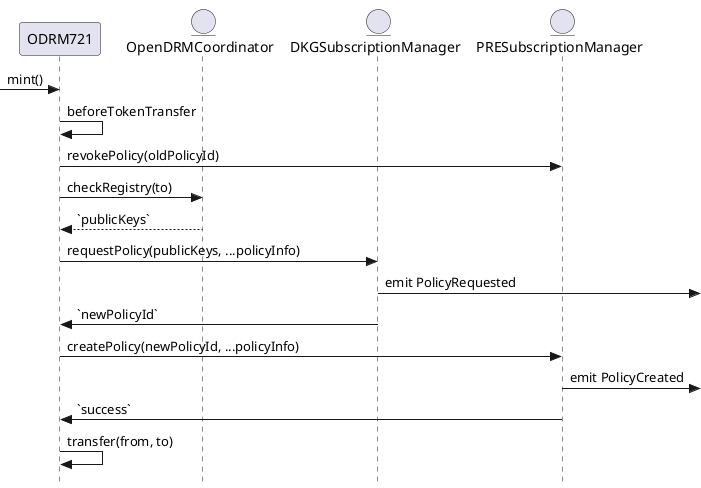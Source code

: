 @startuml

skinparam Style strictuml

participant ODRM721
entity OpenDRMCoordinator as Coord
entity DKGSubscriptionManager as DKG
entity PRESubscriptionManager as PRE

[-> ODRM721 : mint()
ODRM721 -> ODRM721 : beforeTokenTransfer

ODRM721 -> PRE : revokePolicy(oldPolicyId)

ODRM721 -> Coord : checkRegistry(to)
return `publicKeys`

ODRM721 -> DKG : requestPolicy(publicKeys, ...policyInfo)
DKG ->]: emit PolicyRequested
DKG -> ODRM721 : `newPolicyId`

ODRM721 -> PRE : createPolicy(newPolicyId, ...policyInfo)
PRE ->] : emit PolicyCreated
PRE -> ODRM721 : `success`

ODRM721 -> ODRM721 : transfer(from, to)

@enduml